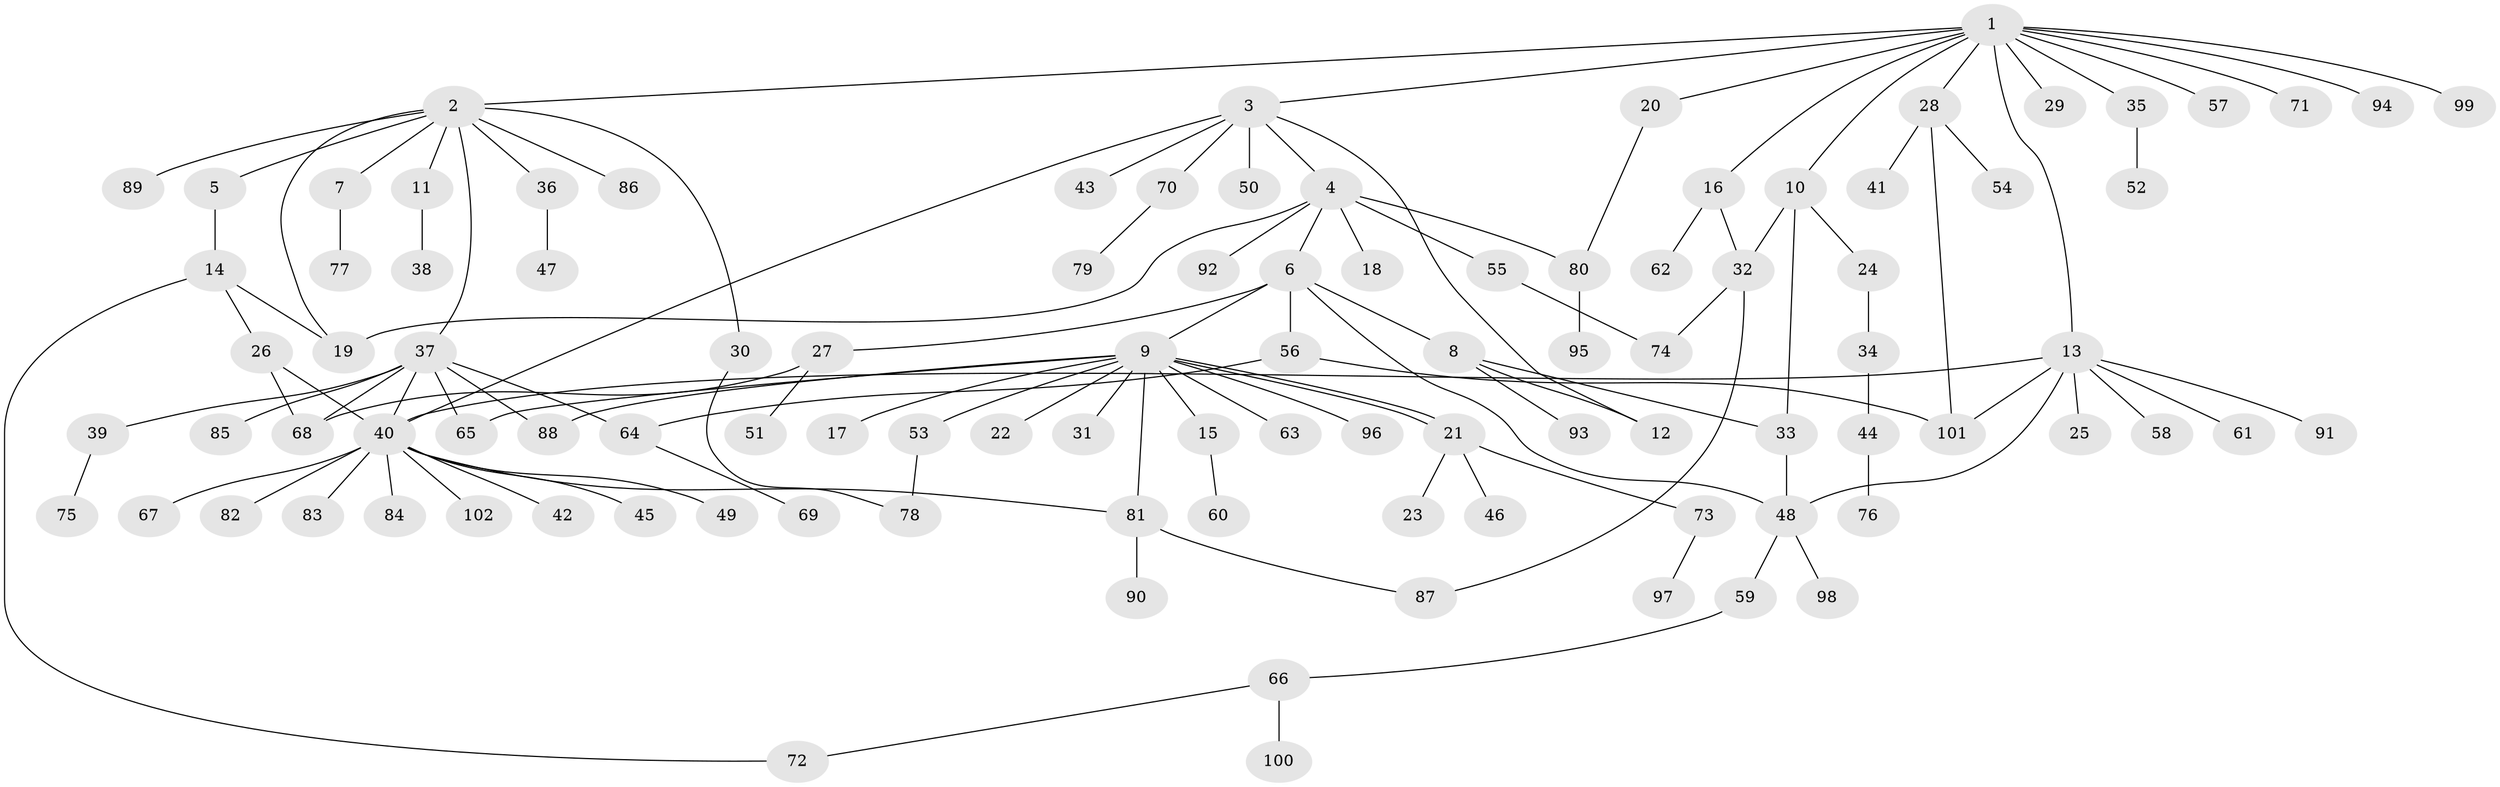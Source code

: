 // Generated by graph-tools (version 1.1) at 2025/25/03/09/25 03:25:58]
// undirected, 102 vertices, 125 edges
graph export_dot {
graph [start="1"]
  node [color=gray90,style=filled];
  1;
  2;
  3;
  4;
  5;
  6;
  7;
  8;
  9;
  10;
  11;
  12;
  13;
  14;
  15;
  16;
  17;
  18;
  19;
  20;
  21;
  22;
  23;
  24;
  25;
  26;
  27;
  28;
  29;
  30;
  31;
  32;
  33;
  34;
  35;
  36;
  37;
  38;
  39;
  40;
  41;
  42;
  43;
  44;
  45;
  46;
  47;
  48;
  49;
  50;
  51;
  52;
  53;
  54;
  55;
  56;
  57;
  58;
  59;
  60;
  61;
  62;
  63;
  64;
  65;
  66;
  67;
  68;
  69;
  70;
  71;
  72;
  73;
  74;
  75;
  76;
  77;
  78;
  79;
  80;
  81;
  82;
  83;
  84;
  85;
  86;
  87;
  88;
  89;
  90;
  91;
  92;
  93;
  94;
  95;
  96;
  97;
  98;
  99;
  100;
  101;
  102;
  1 -- 2;
  1 -- 3;
  1 -- 10;
  1 -- 13;
  1 -- 16;
  1 -- 20;
  1 -- 28;
  1 -- 29;
  1 -- 35;
  1 -- 57;
  1 -- 71;
  1 -- 94;
  1 -- 99;
  2 -- 5;
  2 -- 7;
  2 -- 11;
  2 -- 19;
  2 -- 30;
  2 -- 36;
  2 -- 37;
  2 -- 86;
  2 -- 89;
  3 -- 4;
  3 -- 12;
  3 -- 40;
  3 -- 43;
  3 -- 50;
  3 -- 70;
  4 -- 6;
  4 -- 18;
  4 -- 19;
  4 -- 55;
  4 -- 80;
  4 -- 92;
  5 -- 14;
  6 -- 8;
  6 -- 9;
  6 -- 27;
  6 -- 48;
  6 -- 56;
  7 -- 77;
  8 -- 12;
  8 -- 33;
  8 -- 93;
  9 -- 15;
  9 -- 17;
  9 -- 21;
  9 -- 21;
  9 -- 22;
  9 -- 31;
  9 -- 53;
  9 -- 63;
  9 -- 65;
  9 -- 81;
  9 -- 88;
  9 -- 96;
  10 -- 24;
  10 -- 32;
  10 -- 33;
  11 -- 38;
  13 -- 25;
  13 -- 40;
  13 -- 48;
  13 -- 58;
  13 -- 61;
  13 -- 91;
  13 -- 101;
  14 -- 19;
  14 -- 26;
  14 -- 72;
  15 -- 60;
  16 -- 32;
  16 -- 62;
  20 -- 80;
  21 -- 23;
  21 -- 46;
  21 -- 73;
  24 -- 34;
  26 -- 40;
  26 -- 68;
  27 -- 51;
  27 -- 68;
  28 -- 41;
  28 -- 54;
  28 -- 101;
  30 -- 78;
  32 -- 74;
  32 -- 87;
  33 -- 48;
  34 -- 44;
  35 -- 52;
  36 -- 47;
  37 -- 39;
  37 -- 40;
  37 -- 64;
  37 -- 65;
  37 -- 68;
  37 -- 85;
  37 -- 88;
  39 -- 75;
  40 -- 42;
  40 -- 45;
  40 -- 49;
  40 -- 67;
  40 -- 81;
  40 -- 82;
  40 -- 83;
  40 -- 84;
  40 -- 102;
  44 -- 76;
  48 -- 59;
  48 -- 98;
  53 -- 78;
  55 -- 74;
  56 -- 64;
  56 -- 101;
  59 -- 66;
  64 -- 69;
  66 -- 72;
  66 -- 100;
  70 -- 79;
  73 -- 97;
  80 -- 95;
  81 -- 87;
  81 -- 90;
}
